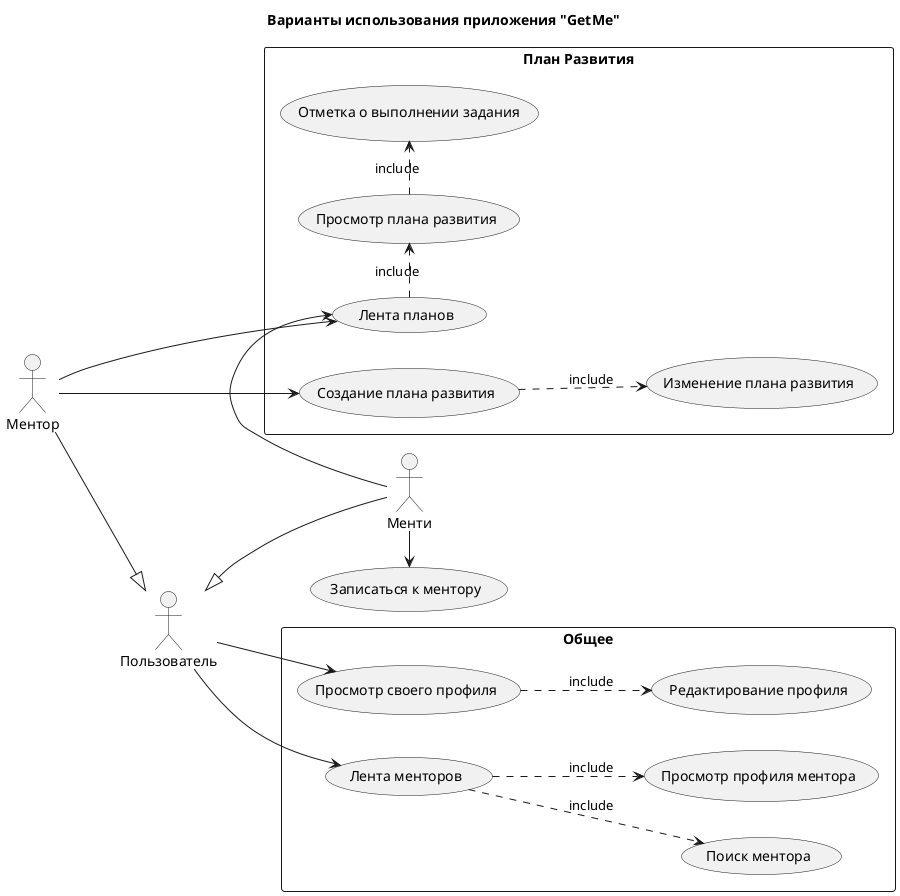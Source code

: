 @startuml

title Варианты использования приложения "GetMe"

left to right direction

actor :Пользователь: as User

actor :Ментор: as Mentor

actor :Менти: as Menti

User <|-up- Mentor

User <|-down- Menti

rectangle Общее {
    usecase "Просмотр своего профиля" as Profile

    usecase "Редактирование профиля" as EditProfile

    usecase "Лента менторов" as MentorsFeed

    usecase "Поиск ментора" as Search

    usecase "Просмотр профиля ментора" as MentorProfile
}
rectangle "План Развития" {
    usecase "Лента планов" as FeedPlan

    usecase "Создание плана развития" as CreatePlan

    usecase "Изменение плана развития" as EditPlan

    usecase "Отметка о выполнении задания" as TaskDone

    usecase "Просмотр плана развития" as WatchPlan

}
usecase "Записаться к ментору" as ConnectToMentor



User --> Profile
User --> MentorsFeed


Profile ..> EditProfile : include




MentorsFeed ..> Search : include
MentorsFeed ..> MentorProfile : include

FeedPlan .> WatchPlan : include
WatchPlan .> TaskDone : include



Menti -> FeedPlan
Menti -> ConnectToMentor


Mentor -> FeedPlan
Mentor -> CreatePlan
CreatePlan ..> EditPlan : include


@enduml